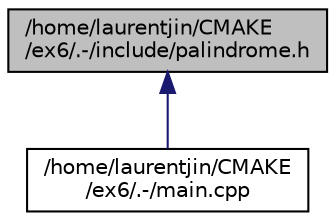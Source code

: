 digraph "/home/laurentjin/CMAKE/ex6/.-/include/palindrome.h"
{
  edge [fontname="Helvetica",fontsize="10",labelfontname="Helvetica",labelfontsize="10"];
  node [fontname="Helvetica",fontsize="10",shape=record];
  Node2 [label="/home/laurentjin/CMAKE\l/ex6/.-/include/palindrome.h",height=0.2,width=0.4,color="black", fillcolor="grey75", style="filled", fontcolor="black"];
  Node2 -> Node3 [dir="back",color="midnightblue",fontsize="10",style="solid",fontname="Helvetica"];
  Node3 [label="/home/laurentjin/CMAKE\l/ex6/.-/main.cpp",height=0.2,width=0.4,color="black", fillcolor="white", style="filled",URL="$df/d0a/main_8cpp.html",tooltip="Point d&#39;entrée principal du programme. "];
}
